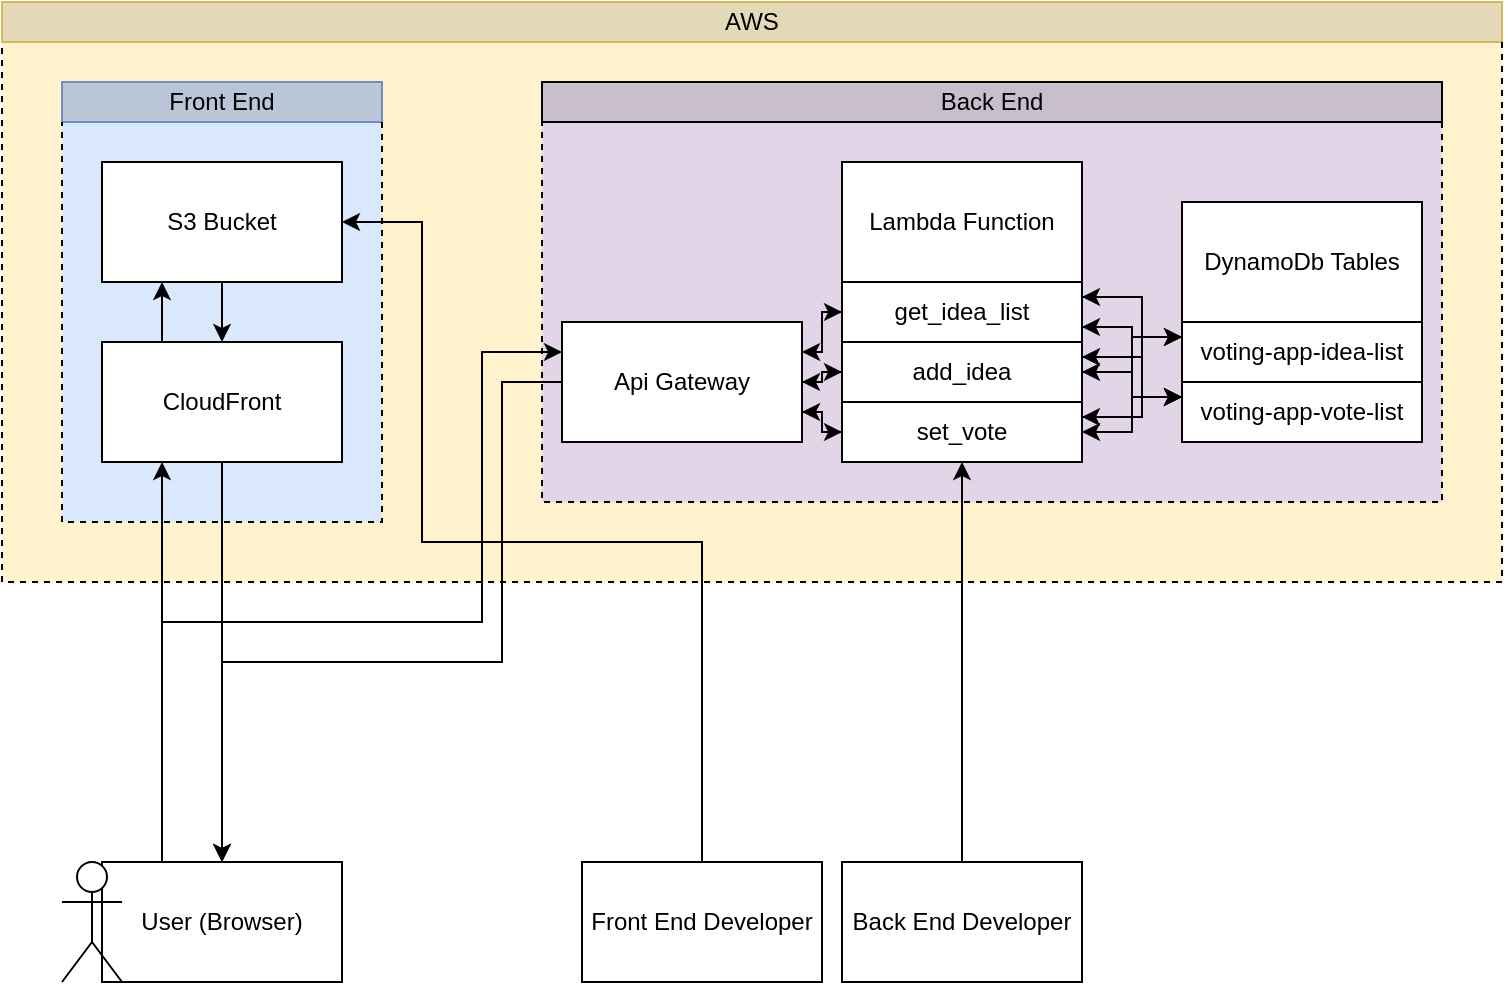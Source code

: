 <mxfile version="27.1.3">
  <diagram name="Page-1" id="nVswEoTZq9-rXwzecy7q">
    <mxGraphModel dx="868" dy="759" grid="1" gridSize="10" guides="1" tooltips="1" connect="1" arrows="1" fold="1" page="1" pageScale="1" pageWidth="850" pageHeight="1100" math="0" shadow="0">
      <root>
        <mxCell id="0" />
        <mxCell id="1" parent="0" />
        <mxCell id="QY9rgNsi_7YGHWsFf_Kb-60" value="" style="rounded=0;whiteSpace=wrap;html=1;fillColor=#fff2cc;strokeColor=none;" vertex="1" parent="1">
          <mxGeometry y="20" width="750" height="270" as="geometry" />
        </mxCell>
        <mxCell id="QY9rgNsi_7YGHWsFf_Kb-59" value="" style="rounded=0;whiteSpace=wrap;html=1;fillColor=#dae8fc;strokeColor=none;" vertex="1" parent="1">
          <mxGeometry x="30" y="60" width="160" height="200" as="geometry" />
        </mxCell>
        <mxCell id="QY9rgNsi_7YGHWsFf_Kb-56" value="" style="rounded=0;whiteSpace=wrap;html=1;fillColor=#e1d5e7;strokeColor=none;" vertex="1" parent="1">
          <mxGeometry x="270" y="60" width="450" height="190" as="geometry" />
        </mxCell>
        <mxCell id="QY9rgNsi_7YGHWsFf_Kb-1" value="Front End" style="rounded=0;whiteSpace=wrap;html=1;fillColor=#BAC6D7;strokeColor=#6c8ebf;" vertex="1" parent="1">
          <mxGeometry x="30" y="40" width="160" height="20" as="geometry" />
        </mxCell>
        <mxCell id="QY9rgNsi_7YGHWsFf_Kb-18" style="edgeStyle=orthogonalEdgeStyle;rounded=0;orthogonalLoop=1;jettySize=auto;html=1;exitX=0.5;exitY=1;exitDx=0;exitDy=0;entryX=0.5;entryY=0;entryDx=0;entryDy=0;" edge="1" parent="1" source="QY9rgNsi_7YGHWsFf_Kb-2" target="QY9rgNsi_7YGHWsFf_Kb-3">
          <mxGeometry relative="1" as="geometry" />
        </mxCell>
        <mxCell id="QY9rgNsi_7YGHWsFf_Kb-2" value="S3 Bucket" style="rounded=0;whiteSpace=wrap;html=1;" vertex="1" parent="1">
          <mxGeometry x="50" y="80" width="120" height="60" as="geometry" />
        </mxCell>
        <mxCell id="QY9rgNsi_7YGHWsFf_Kb-17" style="edgeStyle=orthogonalEdgeStyle;rounded=0;orthogonalLoop=1;jettySize=auto;html=1;exitX=0.25;exitY=0;exitDx=0;exitDy=0;entryX=0.25;entryY=1;entryDx=0;entryDy=0;" edge="1" parent="1" source="QY9rgNsi_7YGHWsFf_Kb-3" target="QY9rgNsi_7YGHWsFf_Kb-2">
          <mxGeometry relative="1" as="geometry" />
        </mxCell>
        <mxCell id="QY9rgNsi_7YGHWsFf_Kb-19" style="edgeStyle=orthogonalEdgeStyle;rounded=0;orthogonalLoop=1;jettySize=auto;html=1;exitX=0.5;exitY=1;exitDx=0;exitDy=0;entryX=0.5;entryY=0;entryDx=0;entryDy=0;" edge="1" parent="1" source="QY9rgNsi_7YGHWsFf_Kb-3" target="QY9rgNsi_7YGHWsFf_Kb-8">
          <mxGeometry relative="1" as="geometry" />
        </mxCell>
        <mxCell id="QY9rgNsi_7YGHWsFf_Kb-3" value="CloudFront" style="rounded=0;whiteSpace=wrap;html=1;" vertex="1" parent="1">
          <mxGeometry x="50" y="170" width="120" height="60" as="geometry" />
        </mxCell>
        <mxCell id="QY9rgNsi_7YGHWsFf_Kb-4" value="Back End" style="rounded=0;whiteSpace=wrap;html=1;fillColor=light-dark(#C8BECD,#EDEDED);" vertex="1" parent="1">
          <mxGeometry x="270" y="40" width="450" height="20" as="geometry" />
        </mxCell>
        <mxCell id="QY9rgNsi_7YGHWsFf_Kb-21" style="edgeStyle=orthogonalEdgeStyle;rounded=0;orthogonalLoop=1;jettySize=auto;html=1;exitX=0;exitY=0.5;exitDx=0;exitDy=0;entryX=0.5;entryY=0;entryDx=0;entryDy=0;" edge="1" parent="1" source="QY9rgNsi_7YGHWsFf_Kb-5" target="QY9rgNsi_7YGHWsFf_Kb-8">
          <mxGeometry relative="1" as="geometry">
            <Array as="points">
              <mxPoint x="250" y="190" />
              <mxPoint x="250" y="330" />
              <mxPoint x="110" y="330" />
            </Array>
          </mxGeometry>
        </mxCell>
        <mxCell id="QY9rgNsi_7YGHWsFf_Kb-22" style="edgeStyle=orthogonalEdgeStyle;rounded=0;orthogonalLoop=1;jettySize=auto;html=1;exitX=1;exitY=0.25;exitDx=0;exitDy=0;entryX=0;entryY=0.5;entryDx=0;entryDy=0;" edge="1" parent="1" source="QY9rgNsi_7YGHWsFf_Kb-5" target="QY9rgNsi_7YGHWsFf_Kb-12">
          <mxGeometry relative="1" as="geometry">
            <Array as="points">
              <mxPoint x="410" y="175" />
              <mxPoint x="410" y="155" />
            </Array>
          </mxGeometry>
        </mxCell>
        <mxCell id="QY9rgNsi_7YGHWsFf_Kb-23" style="edgeStyle=orthogonalEdgeStyle;rounded=0;orthogonalLoop=1;jettySize=auto;html=1;exitX=1;exitY=0.5;exitDx=0;exitDy=0;entryX=0;entryY=0.5;entryDx=0;entryDy=0;" edge="1" parent="1" source="QY9rgNsi_7YGHWsFf_Kb-5" target="QY9rgNsi_7YGHWsFf_Kb-14">
          <mxGeometry relative="1" as="geometry">
            <Array as="points">
              <mxPoint x="410" y="190" />
              <mxPoint x="410" y="185" />
            </Array>
          </mxGeometry>
        </mxCell>
        <mxCell id="QY9rgNsi_7YGHWsFf_Kb-24" style="edgeStyle=orthogonalEdgeStyle;rounded=0;orthogonalLoop=1;jettySize=auto;html=1;exitX=1;exitY=0.75;exitDx=0;exitDy=0;entryX=0;entryY=0.5;entryDx=0;entryDy=0;" edge="1" parent="1" source="QY9rgNsi_7YGHWsFf_Kb-5" target="QY9rgNsi_7YGHWsFf_Kb-13">
          <mxGeometry relative="1" as="geometry">
            <Array as="points">
              <mxPoint x="410" y="205" />
              <mxPoint x="410" y="215" />
            </Array>
          </mxGeometry>
        </mxCell>
        <mxCell id="QY9rgNsi_7YGHWsFf_Kb-5" value="Api Gateway" style="rounded=0;whiteSpace=wrap;html=1;" vertex="1" parent="1">
          <mxGeometry x="280" y="160" width="120" height="60" as="geometry" />
        </mxCell>
        <mxCell id="QY9rgNsi_7YGHWsFf_Kb-6" value="Lambda Function" style="rounded=0;whiteSpace=wrap;html=1;" vertex="1" parent="1">
          <mxGeometry x="420" y="80" width="120" height="60" as="geometry" />
        </mxCell>
        <mxCell id="QY9rgNsi_7YGHWsFf_Kb-7" value="DynamoDb Tables" style="rounded=0;whiteSpace=wrap;html=1;" vertex="1" parent="1">
          <mxGeometry x="590" y="100" width="120" height="60" as="geometry" />
        </mxCell>
        <mxCell id="QY9rgNsi_7YGHWsFf_Kb-16" style="edgeStyle=orthogonalEdgeStyle;rounded=0;orthogonalLoop=1;jettySize=auto;html=1;exitX=0.25;exitY=0;exitDx=0;exitDy=0;entryX=0.25;entryY=1;entryDx=0;entryDy=0;" edge="1" parent="1" source="QY9rgNsi_7YGHWsFf_Kb-8" target="QY9rgNsi_7YGHWsFf_Kb-3">
          <mxGeometry relative="1" as="geometry">
            <Array as="points">
              <mxPoint x="130" y="310" />
              <mxPoint x="120" y="310" />
            </Array>
          </mxGeometry>
        </mxCell>
        <mxCell id="QY9rgNsi_7YGHWsFf_Kb-20" style="edgeStyle=orthogonalEdgeStyle;rounded=0;orthogonalLoop=1;jettySize=auto;html=1;exitX=0.25;exitY=0;exitDx=0;exitDy=0;entryX=0;entryY=0.25;entryDx=0;entryDy=0;" edge="1" parent="1" source="QY9rgNsi_7YGHWsFf_Kb-8" target="QY9rgNsi_7YGHWsFf_Kb-5">
          <mxGeometry relative="1" as="geometry">
            <Array as="points">
              <mxPoint x="80" y="310" />
              <mxPoint x="240" y="310" />
              <mxPoint x="240" y="175" />
            </Array>
          </mxGeometry>
        </mxCell>
        <mxCell id="QY9rgNsi_7YGHWsFf_Kb-8" value="User (Browser)" style="rounded=0;whiteSpace=wrap;html=1;" vertex="1" parent="1">
          <mxGeometry x="50" y="430" width="120" height="60" as="geometry" />
        </mxCell>
        <mxCell id="QY9rgNsi_7YGHWsFf_Kb-9" value="" style="shape=umlActor;verticalLabelPosition=bottom;verticalAlign=top;html=1;outlineConnect=0;" vertex="1" parent="1">
          <mxGeometry x="30" y="430" width="30" height="60" as="geometry" />
        </mxCell>
        <mxCell id="QY9rgNsi_7YGHWsFf_Kb-46" style="edgeStyle=orthogonalEdgeStyle;rounded=0;orthogonalLoop=1;jettySize=auto;html=1;exitX=1;exitY=0.25;exitDx=0;exitDy=0;entryX=1;entryY=0.25;entryDx=0;entryDy=0;" edge="1" parent="1" source="QY9rgNsi_7YGHWsFf_Kb-14" target="QY9rgNsi_7YGHWsFf_Kb-12">
          <mxGeometry relative="1" as="geometry">
            <Array as="points">
              <mxPoint x="570" y="178" />
              <mxPoint x="570" y="148" />
            </Array>
          </mxGeometry>
        </mxCell>
        <mxCell id="QY9rgNsi_7YGHWsFf_Kb-47" style="edgeStyle=orthogonalEdgeStyle;rounded=0;orthogonalLoop=1;jettySize=auto;html=1;exitX=0;exitY=0.25;exitDx=0;exitDy=0;entryX=1;entryY=0.25;entryDx=0;entryDy=0;" edge="1" parent="1" source="QY9rgNsi_7YGHWsFf_Kb-10" target="QY9rgNsi_7YGHWsFf_Kb-14">
          <mxGeometry relative="1" as="geometry" />
        </mxCell>
        <mxCell id="QY9rgNsi_7YGHWsFf_Kb-48" style="edgeStyle=orthogonalEdgeStyle;rounded=0;orthogonalLoop=1;jettySize=auto;html=1;exitX=0;exitY=0.25;exitDx=0;exitDy=0;entryX=1;entryY=0.25;entryDx=0;entryDy=0;" edge="1" parent="1" source="QY9rgNsi_7YGHWsFf_Kb-10" target="QY9rgNsi_7YGHWsFf_Kb-13">
          <mxGeometry relative="1" as="geometry" />
        </mxCell>
        <mxCell id="QY9rgNsi_7YGHWsFf_Kb-10" value="voting-app-idea-list" style="rounded=0;whiteSpace=wrap;html=1;" vertex="1" parent="1">
          <mxGeometry x="590" y="160" width="120" height="30" as="geometry" />
        </mxCell>
        <mxCell id="QY9rgNsi_7YGHWsFf_Kb-50" style="edgeStyle=orthogonalEdgeStyle;rounded=0;orthogonalLoop=1;jettySize=auto;html=1;exitX=0;exitY=0.25;exitDx=0;exitDy=0;entryX=1;entryY=0.75;entryDx=0;entryDy=0;" edge="1" parent="1" source="QY9rgNsi_7YGHWsFf_Kb-11" target="QY9rgNsi_7YGHWsFf_Kb-12">
          <mxGeometry relative="1" as="geometry" />
        </mxCell>
        <mxCell id="QY9rgNsi_7YGHWsFf_Kb-51" style="edgeStyle=orthogonalEdgeStyle;rounded=0;orthogonalLoop=1;jettySize=auto;html=1;exitX=0;exitY=0.25;exitDx=0;exitDy=0;entryX=1;entryY=0.5;entryDx=0;entryDy=0;" edge="1" parent="1" source="QY9rgNsi_7YGHWsFf_Kb-11" target="QY9rgNsi_7YGHWsFf_Kb-14">
          <mxGeometry relative="1" as="geometry" />
        </mxCell>
        <mxCell id="QY9rgNsi_7YGHWsFf_Kb-52" style="edgeStyle=orthogonalEdgeStyle;rounded=0;orthogonalLoop=1;jettySize=auto;html=1;exitX=0;exitY=0.25;exitDx=0;exitDy=0;entryX=1;entryY=0.5;entryDx=0;entryDy=0;" edge="1" parent="1" source="QY9rgNsi_7YGHWsFf_Kb-11" target="QY9rgNsi_7YGHWsFf_Kb-13">
          <mxGeometry relative="1" as="geometry" />
        </mxCell>
        <mxCell id="QY9rgNsi_7YGHWsFf_Kb-11" value="voting-app-vote-list" style="rounded=0;whiteSpace=wrap;html=1;" vertex="1" parent="1">
          <mxGeometry x="590" y="190" width="120" height="30" as="geometry" />
        </mxCell>
        <mxCell id="QY9rgNsi_7YGHWsFf_Kb-26" style="edgeStyle=orthogonalEdgeStyle;rounded=0;orthogonalLoop=1;jettySize=auto;html=1;exitX=0;exitY=0.5;exitDx=0;exitDy=0;entryX=1;entryY=0.25;entryDx=0;entryDy=0;" edge="1" parent="1" source="QY9rgNsi_7YGHWsFf_Kb-12" target="QY9rgNsi_7YGHWsFf_Kb-5">
          <mxGeometry relative="1" as="geometry">
            <Array as="points">
              <mxPoint x="410" y="155" />
              <mxPoint x="410" y="175" />
            </Array>
          </mxGeometry>
        </mxCell>
        <mxCell id="QY9rgNsi_7YGHWsFf_Kb-29" style="edgeStyle=orthogonalEdgeStyle;rounded=0;orthogonalLoop=1;jettySize=auto;html=1;exitX=1;exitY=0.5;exitDx=0;exitDy=0;entryX=1;entryY=0.5;entryDx=0;entryDy=0;" edge="1" parent="1" source="QY9rgNsi_7YGHWsFf_Kb-12" target="QY9rgNsi_7YGHWsFf_Kb-12">
          <mxGeometry relative="1" as="geometry" />
        </mxCell>
        <mxCell id="QY9rgNsi_7YGHWsFf_Kb-33" style="edgeStyle=orthogonalEdgeStyle;rounded=0;orthogonalLoop=1;jettySize=auto;html=1;exitX=1;exitY=0.25;exitDx=0;exitDy=0;entryX=0;entryY=0.25;entryDx=0;entryDy=0;" edge="1" parent="1" source="QY9rgNsi_7YGHWsFf_Kb-12" target="QY9rgNsi_7YGHWsFf_Kb-10">
          <mxGeometry relative="1" as="geometry">
            <Array as="points">
              <mxPoint x="570" y="148" />
              <mxPoint x="570" y="168" />
            </Array>
          </mxGeometry>
        </mxCell>
        <mxCell id="QY9rgNsi_7YGHWsFf_Kb-36" style="edgeStyle=orthogonalEdgeStyle;rounded=0;orthogonalLoop=1;jettySize=auto;html=1;exitX=1;exitY=0.75;exitDx=0;exitDy=0;entryX=0;entryY=0.25;entryDx=0;entryDy=0;" edge="1" parent="1" source="QY9rgNsi_7YGHWsFf_Kb-12" target="QY9rgNsi_7YGHWsFf_Kb-11">
          <mxGeometry relative="1" as="geometry" />
        </mxCell>
        <mxCell id="QY9rgNsi_7YGHWsFf_Kb-12" value="get_idea_list" style="rounded=0;whiteSpace=wrap;html=1;" vertex="1" parent="1">
          <mxGeometry x="420" y="140" width="120" height="30" as="geometry" />
        </mxCell>
        <mxCell id="QY9rgNsi_7YGHWsFf_Kb-28" style="edgeStyle=orthogonalEdgeStyle;rounded=0;orthogonalLoop=1;jettySize=auto;html=1;exitX=0;exitY=0.5;exitDx=0;exitDy=0;entryX=1;entryY=0.75;entryDx=0;entryDy=0;" edge="1" parent="1" source="QY9rgNsi_7YGHWsFf_Kb-13" target="QY9rgNsi_7YGHWsFf_Kb-5">
          <mxGeometry relative="1" as="geometry">
            <Array as="points">
              <mxPoint x="410" y="215" />
              <mxPoint x="410" y="205" />
            </Array>
          </mxGeometry>
        </mxCell>
        <mxCell id="QY9rgNsi_7YGHWsFf_Kb-35" style="edgeStyle=orthogonalEdgeStyle;rounded=0;orthogonalLoop=1;jettySize=auto;html=1;exitX=1;exitY=0.25;exitDx=0;exitDy=0;entryX=0;entryY=0.25;entryDx=0;entryDy=0;" edge="1" parent="1" source="QY9rgNsi_7YGHWsFf_Kb-13" target="QY9rgNsi_7YGHWsFf_Kb-10">
          <mxGeometry relative="1" as="geometry">
            <Array as="points">
              <mxPoint x="570" y="208" />
              <mxPoint x="570" y="168" />
            </Array>
          </mxGeometry>
        </mxCell>
        <mxCell id="QY9rgNsi_7YGHWsFf_Kb-38" style="edgeStyle=orthogonalEdgeStyle;rounded=0;orthogonalLoop=1;jettySize=auto;html=1;exitX=1;exitY=0.5;exitDx=0;exitDy=0;entryX=0;entryY=0.25;entryDx=0;entryDy=0;" edge="1" parent="1" source="QY9rgNsi_7YGHWsFf_Kb-13" target="QY9rgNsi_7YGHWsFf_Kb-11">
          <mxGeometry relative="1" as="geometry" />
        </mxCell>
        <mxCell id="QY9rgNsi_7YGHWsFf_Kb-13" value="set_vote" style="rounded=0;whiteSpace=wrap;html=1;" vertex="1" parent="1">
          <mxGeometry x="420" y="200" width="120" height="30" as="geometry" />
        </mxCell>
        <mxCell id="QY9rgNsi_7YGHWsFf_Kb-27" style="edgeStyle=orthogonalEdgeStyle;rounded=0;orthogonalLoop=1;jettySize=auto;html=1;exitX=0;exitY=0.5;exitDx=0;exitDy=0;entryX=1;entryY=0.5;entryDx=0;entryDy=0;" edge="1" parent="1" source="QY9rgNsi_7YGHWsFf_Kb-14" target="QY9rgNsi_7YGHWsFf_Kb-5">
          <mxGeometry relative="1" as="geometry">
            <Array as="points">
              <mxPoint x="410" y="185" />
              <mxPoint x="410" y="190" />
            </Array>
          </mxGeometry>
        </mxCell>
        <mxCell id="QY9rgNsi_7YGHWsFf_Kb-37" style="edgeStyle=orthogonalEdgeStyle;rounded=0;orthogonalLoop=1;jettySize=auto;html=1;exitX=1;exitY=0.5;exitDx=0;exitDy=0;entryX=0;entryY=0.25;entryDx=0;entryDy=0;" edge="1" parent="1" source="QY9rgNsi_7YGHWsFf_Kb-14" target="QY9rgNsi_7YGHWsFf_Kb-11">
          <mxGeometry relative="1" as="geometry" />
        </mxCell>
        <mxCell id="QY9rgNsi_7YGHWsFf_Kb-14" value="add_idea" style="rounded=0;whiteSpace=wrap;html=1;" vertex="1" parent="1">
          <mxGeometry x="420" y="170" width="120" height="30" as="geometry" />
        </mxCell>
        <mxCell id="QY9rgNsi_7YGHWsFf_Kb-15" style="edgeStyle=orthogonalEdgeStyle;rounded=0;orthogonalLoop=1;jettySize=auto;html=1;exitX=0.5;exitY=1;exitDx=0;exitDy=0;" edge="1" parent="1" source="QY9rgNsi_7YGHWsFf_Kb-13" target="QY9rgNsi_7YGHWsFf_Kb-13">
          <mxGeometry relative="1" as="geometry" />
        </mxCell>
        <mxCell id="QY9rgNsi_7YGHWsFf_Kb-45" value="" style="edgeStyle=orthogonalEdgeStyle;rounded=0;orthogonalLoop=1;jettySize=auto;html=1;entryX=1;entryY=0.5;entryDx=0;entryDy=0;exitX=0.5;exitY=0;exitDx=0;exitDy=0;" edge="1" parent="1" source="QY9rgNsi_7YGHWsFf_Kb-39" target="QY9rgNsi_7YGHWsFf_Kb-2">
          <mxGeometry relative="1" as="geometry">
            <Array as="points">
              <mxPoint x="350" y="270" />
              <mxPoint x="210" y="270" />
              <mxPoint x="210" y="110" />
            </Array>
          </mxGeometry>
        </mxCell>
        <mxCell id="QY9rgNsi_7YGHWsFf_Kb-39" value="Front End Developer" style="rounded=0;whiteSpace=wrap;html=1;" vertex="1" parent="1">
          <mxGeometry x="290" y="430" width="120" height="60" as="geometry" />
        </mxCell>
        <mxCell id="QY9rgNsi_7YGHWsFf_Kb-42" style="edgeStyle=orthogonalEdgeStyle;rounded=0;orthogonalLoop=1;jettySize=auto;html=1;exitX=0.5;exitY=0;exitDx=0;exitDy=0;entryX=0.5;entryY=1;entryDx=0;entryDy=0;" edge="1" parent="1" source="QY9rgNsi_7YGHWsFf_Kb-41" target="QY9rgNsi_7YGHWsFf_Kb-13">
          <mxGeometry relative="1" as="geometry" />
        </mxCell>
        <mxCell id="QY9rgNsi_7YGHWsFf_Kb-41" value="Back End Developer" style="rounded=0;whiteSpace=wrap;html=1;" vertex="1" parent="1">
          <mxGeometry x="420" y="430" width="120" height="60" as="geometry" />
        </mxCell>
        <mxCell id="QY9rgNsi_7YGHWsFf_Kb-43" value="" style="endArrow=none;dashed=1;html=1;strokeWidth=1;rounded=0;entryX=0;entryY=1;entryDx=0;entryDy=0;exitX=1;exitY=1;exitDx=0;exitDy=0;" edge="1" parent="1" source="QY9rgNsi_7YGHWsFf_Kb-1" target="QY9rgNsi_7YGHWsFf_Kb-1">
          <mxGeometry width="50" height="50" relative="1" as="geometry">
            <mxPoint x="180" y="240" as="sourcePoint" />
            <mxPoint x="90" y="230" as="targetPoint" />
            <Array as="points">
              <mxPoint x="190" y="260" />
              <mxPoint x="30" y="260" />
            </Array>
          </mxGeometry>
        </mxCell>
        <mxCell id="QY9rgNsi_7YGHWsFf_Kb-44" value="" style="endArrow=none;dashed=1;html=1;rounded=0;entryX=0;entryY=1;entryDx=0;entryDy=0;exitX=1;exitY=1;exitDx=0;exitDy=0;" edge="1" parent="1" source="QY9rgNsi_7YGHWsFf_Kb-4" target="QY9rgNsi_7YGHWsFf_Kb-4">
          <mxGeometry width="50" height="50" relative="1" as="geometry">
            <mxPoint x="720" y="90" as="sourcePoint" />
            <mxPoint x="410" y="280" as="targetPoint" />
            <Array as="points">
              <mxPoint x="720" y="250" />
              <mxPoint x="270" y="250" />
            </Array>
          </mxGeometry>
        </mxCell>
        <mxCell id="QY9rgNsi_7YGHWsFf_Kb-53" value="AWS" style="rounded=0;whiteSpace=wrap;html=1;fillColor=#E4D9B7;strokeColor=#d6b656;" vertex="1" parent="1">
          <mxGeometry width="750" height="20" as="geometry" />
        </mxCell>
        <mxCell id="QY9rgNsi_7YGHWsFf_Kb-54" value="" style="endArrow=none;dashed=1;html=1;rounded=0;entryX=0;entryY=1;entryDx=0;entryDy=0;exitX=1;exitY=1;exitDx=0;exitDy=0;" edge="1" parent="1" source="QY9rgNsi_7YGHWsFf_Kb-53" target="QY9rgNsi_7YGHWsFf_Kb-53">
          <mxGeometry width="50" height="50" relative="1" as="geometry">
            <mxPoint x="10" y="370" as="sourcePoint" />
            <mxPoint x="60" y="320" as="targetPoint" />
            <Array as="points">
              <mxPoint x="750" y="290" />
              <mxPoint y="290" />
            </Array>
          </mxGeometry>
        </mxCell>
      </root>
    </mxGraphModel>
  </diagram>
</mxfile>
